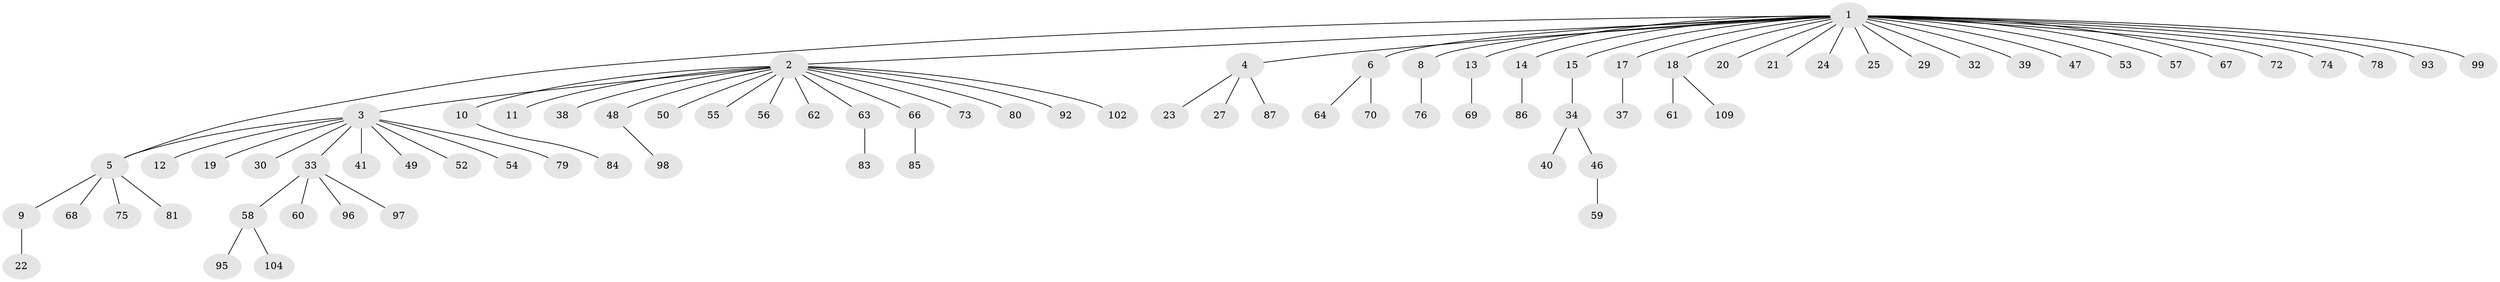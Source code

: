 // original degree distribution, {26: 0.009174311926605505, 17: 0.009174311926605505, 9: 0.009174311926605505, 5: 0.01834862385321101, 4: 0.06422018348623854, 2: 0.13761467889908258, 3: 0.07339449541284404, 1: 0.6788990825688074}
// Generated by graph-tools (version 1.1) at 2025/41/03/06/25 10:41:48]
// undirected, 81 vertices, 81 edges
graph export_dot {
graph [start="1"]
  node [color=gray90,style=filled];
  1 [super="+28"];
  2 [super="+103"];
  3 [super="+7"];
  4 [super="+45"];
  5 [super="+51"];
  6 [super="+43"];
  8 [super="+31"];
  9 [super="+91"];
  10;
  11;
  12;
  13 [super="+16"];
  14 [super="+36"];
  15 [super="+42"];
  17 [super="+107"];
  18 [super="+105"];
  19;
  20 [super="+35"];
  21;
  22;
  23;
  24;
  25 [super="+26"];
  27 [super="+89"];
  29 [super="+82"];
  30;
  32;
  33 [super="+44"];
  34 [super="+94"];
  37;
  38;
  39;
  40;
  41;
  46;
  47 [super="+106"];
  48 [super="+108"];
  49;
  50;
  52;
  53 [super="+101"];
  54;
  55;
  56;
  57;
  58 [super="+90"];
  59 [super="+65"];
  60;
  61;
  62;
  63 [super="+100"];
  64 [super="+77"];
  66 [super="+71"];
  67;
  68 [super="+88"];
  69;
  70;
  72;
  73;
  74;
  75;
  76;
  78;
  79;
  80;
  81;
  83;
  84;
  85;
  86;
  87;
  92;
  93;
  95;
  96;
  97;
  98;
  99;
  102;
  104;
  109;
  1 -- 2;
  1 -- 4;
  1 -- 6;
  1 -- 8;
  1 -- 13;
  1 -- 14;
  1 -- 15;
  1 -- 17;
  1 -- 18;
  1 -- 20;
  1 -- 21;
  1 -- 24;
  1 -- 25;
  1 -- 29;
  1 -- 32;
  1 -- 39;
  1 -- 47;
  1 -- 53;
  1 -- 57;
  1 -- 67;
  1 -- 72;
  1 -- 74;
  1 -- 93;
  1 -- 99;
  1 -- 78;
  1 -- 5;
  2 -- 3;
  2 -- 10;
  2 -- 11;
  2 -- 38;
  2 -- 48;
  2 -- 50;
  2 -- 55;
  2 -- 56;
  2 -- 62;
  2 -- 63;
  2 -- 66;
  2 -- 73;
  2 -- 80;
  2 -- 92;
  2 -- 102;
  3 -- 5;
  3 -- 12;
  3 -- 19;
  3 -- 30;
  3 -- 52;
  3 -- 54;
  3 -- 79;
  3 -- 33;
  3 -- 41;
  3 -- 49;
  4 -- 23;
  4 -- 27;
  4 -- 87;
  5 -- 9;
  5 -- 75;
  5 -- 81;
  5 -- 68;
  6 -- 64;
  6 -- 70;
  8 -- 76;
  9 -- 22;
  10 -- 84;
  13 -- 69;
  14 -- 86;
  15 -- 34;
  17 -- 37;
  18 -- 61;
  18 -- 109;
  33 -- 58;
  33 -- 60;
  33 -- 97;
  33 -- 96;
  34 -- 40;
  34 -- 46;
  46 -- 59;
  48 -- 98;
  58 -- 95;
  58 -- 104;
  63 -- 83;
  66 -- 85;
}
